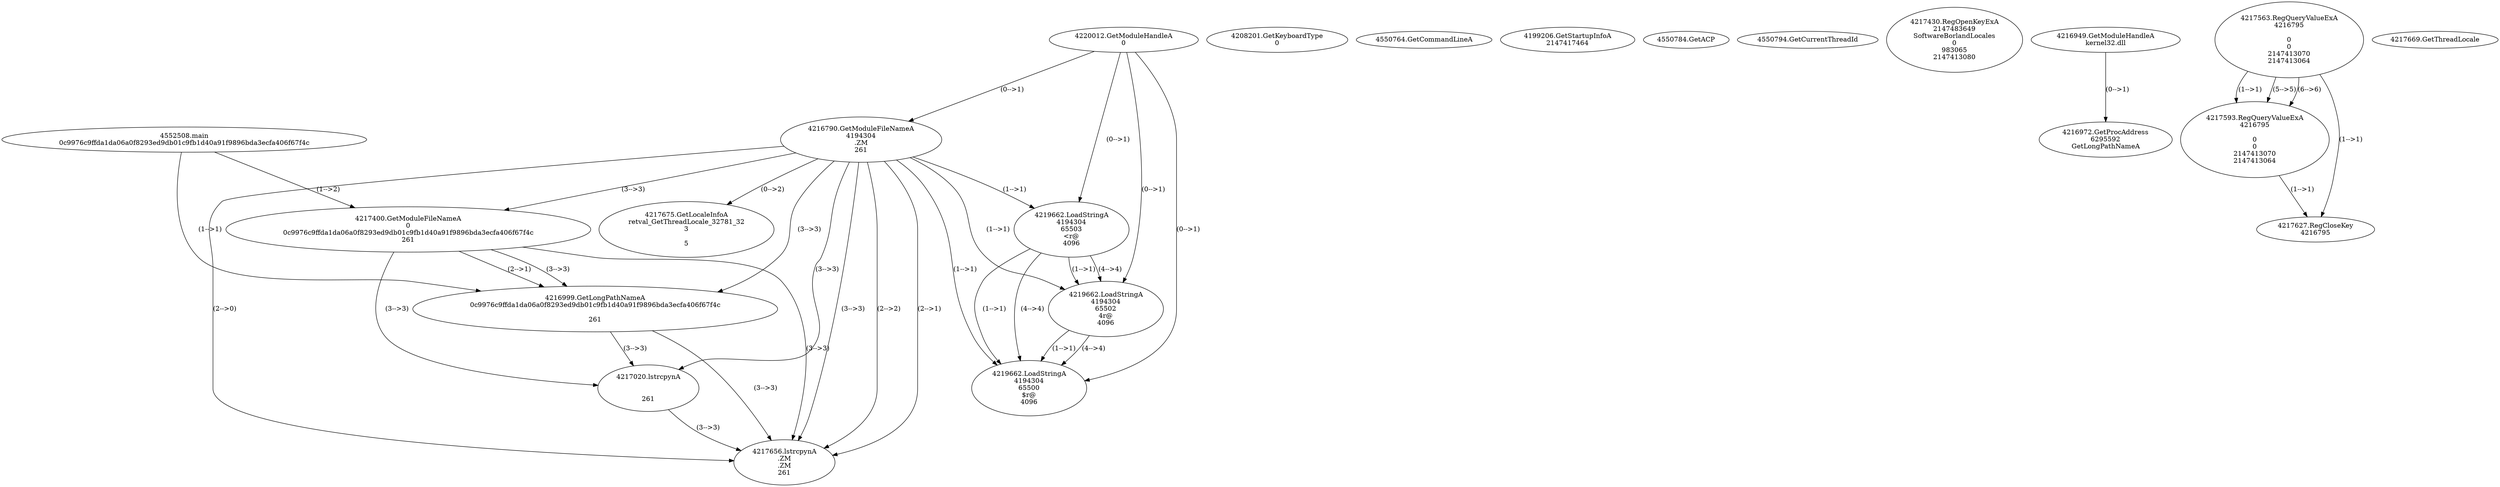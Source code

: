 // Global SCDG with merge call
digraph {
	0 [label="4552508.main
0c9976c9ffda1da06a0f8293ed9db01c9fb1d40a91f9896bda3ecfa406f67f4c"]
	1 [label="4220012.GetModuleHandleA
0"]
	2 [label="4208201.GetKeyboardType
0"]
	3 [label="4550764.GetCommandLineA
"]
	4 [label="4199206.GetStartupInfoA
2147417464"]
	5 [label="4550784.GetACP
"]
	6 [label="4550794.GetCurrentThreadId
"]
	7 [label="4216790.GetModuleFileNameA
4194304
.ZM
261"]
	1 -> 7 [label="(0-->1)"]
	8 [label="4217400.GetModuleFileNameA
0
0c9976c9ffda1da06a0f8293ed9db01c9fb1d40a91f9896bda3ecfa406f67f4c
261"]
	0 -> 8 [label="(1-->2)"]
	7 -> 8 [label="(3-->3)"]
	9 [label="4217430.RegOpenKeyExA
2147483649
Software\Borland\Locales
0
983065
2147413080"]
	10 [label="4216949.GetModuleHandleA
kernel32.dll"]
	11 [label="4216972.GetProcAddress
6295592
GetLongPathNameA"]
	10 -> 11 [label="(0-->1)"]
	12 [label="4216999.GetLongPathNameA
0c9976c9ffda1da06a0f8293ed9db01c9fb1d40a91f9896bda3ecfa406f67f4c

261"]
	0 -> 12 [label="(1-->1)"]
	8 -> 12 [label="(2-->1)"]
	7 -> 12 [label="(3-->3)"]
	8 -> 12 [label="(3-->3)"]
	13 [label="4217020.lstrcpynA


261"]
	7 -> 13 [label="(3-->3)"]
	8 -> 13 [label="(3-->3)"]
	12 -> 13 [label="(3-->3)"]
	14 [label="4217563.RegQueryValueExA
4216795

0
0
2147413070
2147413064"]
	15 [label="4217593.RegQueryValueExA
4216795

0
0
2147413070
2147413064"]
	14 -> 15 [label="(1-->1)"]
	14 -> 15 [label="(5-->5)"]
	14 -> 15 [label="(6-->6)"]
	16 [label="4217627.RegCloseKey
4216795"]
	14 -> 16 [label="(1-->1)"]
	15 -> 16 [label="(1-->1)"]
	17 [label="4217656.lstrcpynA
.ZM
.ZM
261"]
	7 -> 17 [label="(2-->1)"]
	7 -> 17 [label="(2-->2)"]
	7 -> 17 [label="(3-->3)"]
	8 -> 17 [label="(3-->3)"]
	12 -> 17 [label="(3-->3)"]
	13 -> 17 [label="(3-->3)"]
	7 -> 17 [label="(2-->0)"]
	18 [label="4217669.GetThreadLocale
"]
	19 [label="4217675.GetLocaleInfoA
retval_GetThreadLocale_32781_32
3

5"]
	7 -> 19 [label="(0-->2)"]
	20 [label="4219662.LoadStringA
4194304
65503
<r@
4096"]
	1 -> 20 [label="(0-->1)"]
	7 -> 20 [label="(1-->1)"]
	21 [label="4219662.LoadStringA
4194304
65502
4r@
4096"]
	1 -> 21 [label="(0-->1)"]
	7 -> 21 [label="(1-->1)"]
	20 -> 21 [label="(1-->1)"]
	20 -> 21 [label="(4-->4)"]
	22 [label="4219662.LoadStringA
4194304
65500
$r@
4096"]
	1 -> 22 [label="(0-->1)"]
	7 -> 22 [label="(1-->1)"]
	20 -> 22 [label="(1-->1)"]
	21 -> 22 [label="(1-->1)"]
	20 -> 22 [label="(4-->4)"]
	21 -> 22 [label="(4-->4)"]
}
